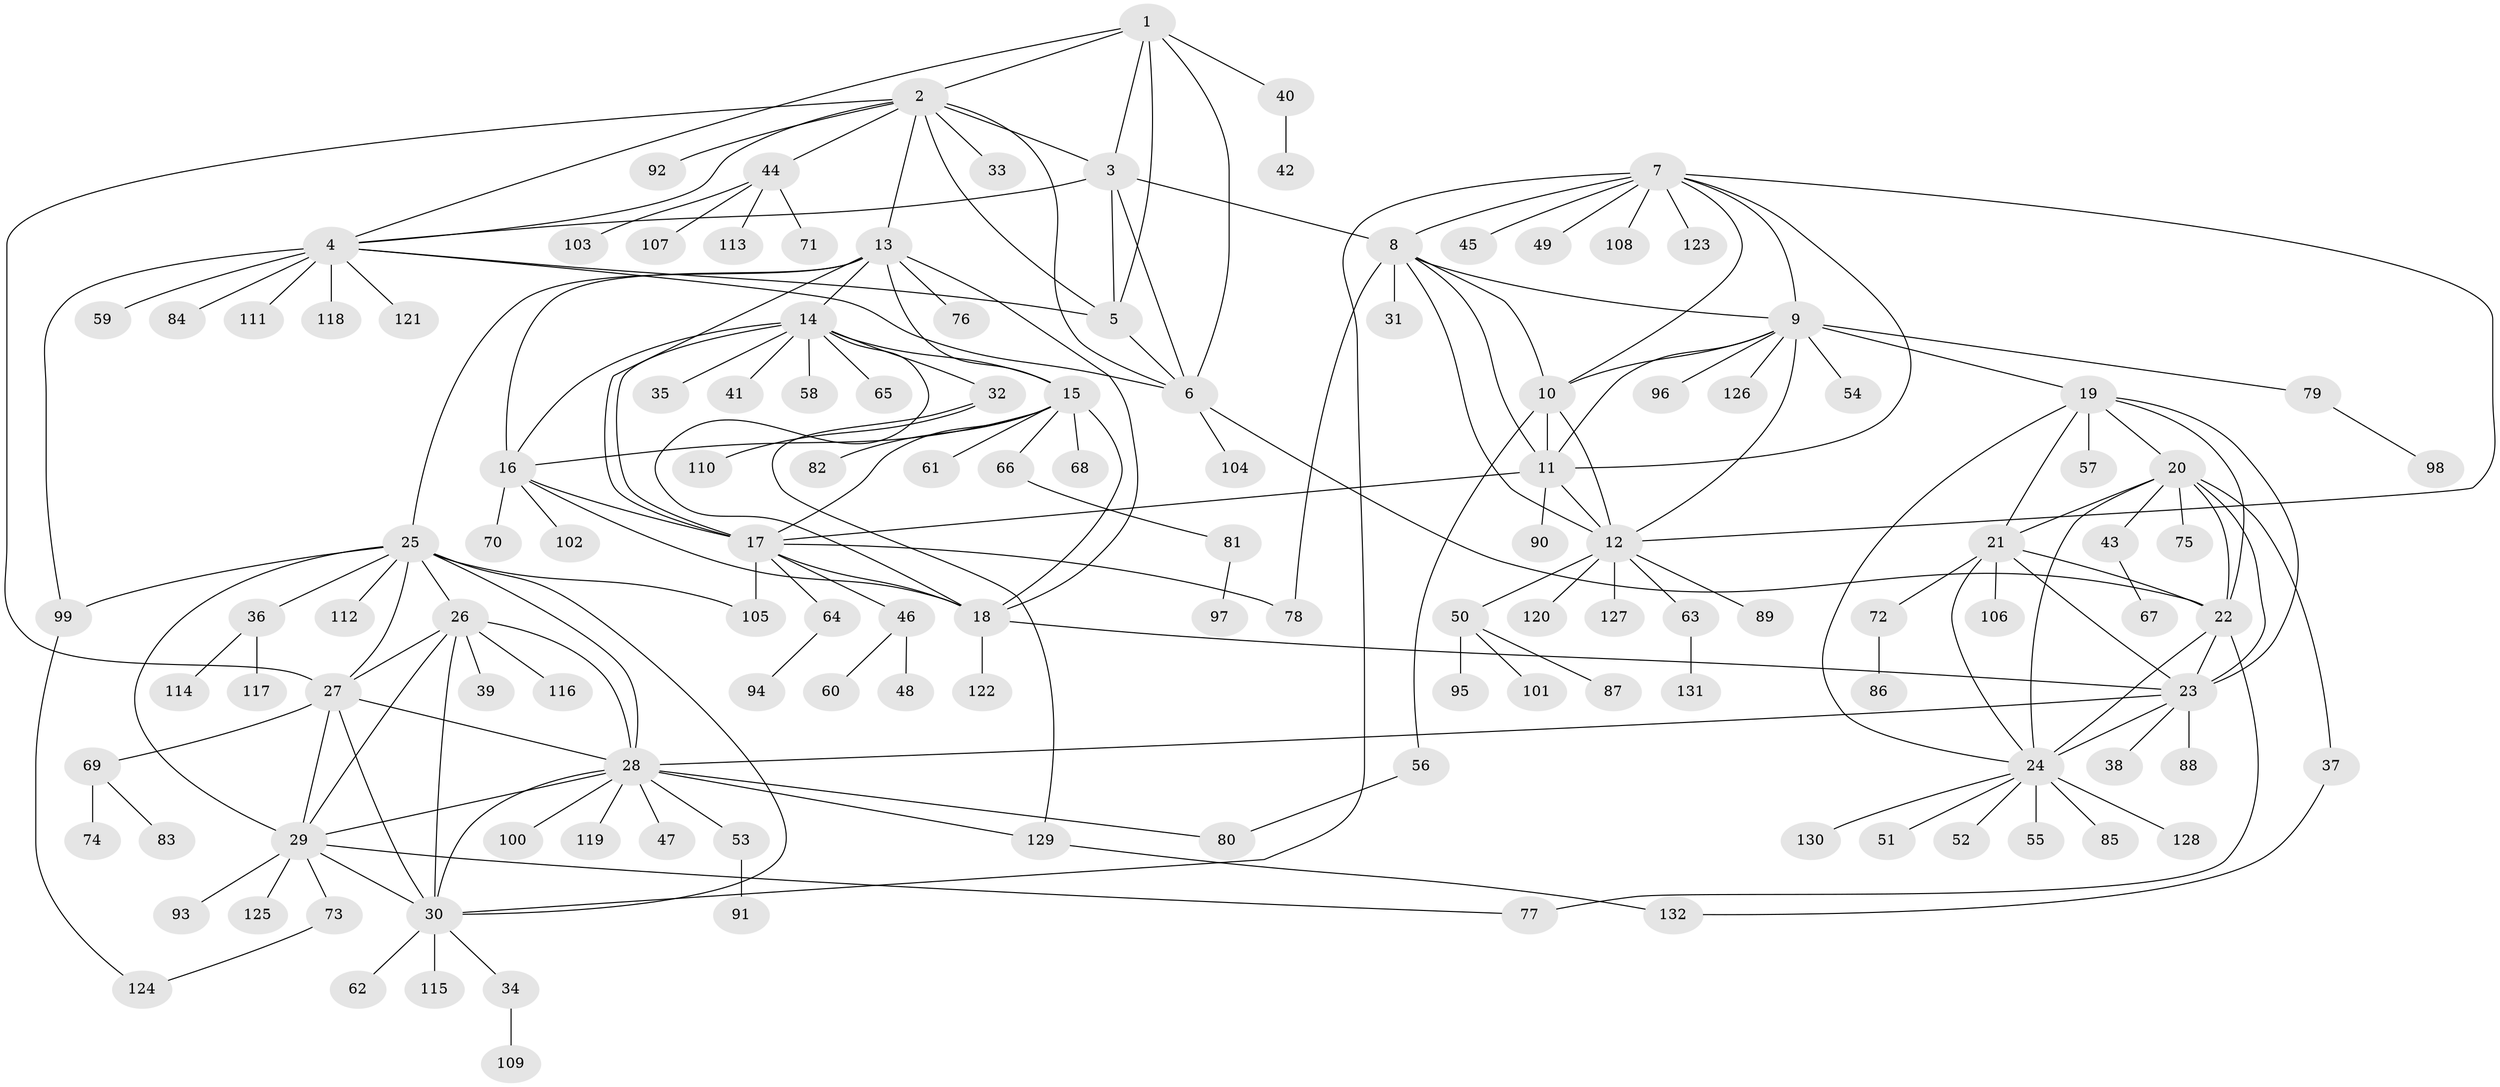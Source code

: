 // Generated by graph-tools (version 1.1) at 2025/55/03/09/25 04:55:40]
// undirected, 132 vertices, 195 edges
graph export_dot {
graph [start="1"]
  node [color=gray90,style=filled];
  1;
  2;
  3;
  4;
  5;
  6;
  7;
  8;
  9;
  10;
  11;
  12;
  13;
  14;
  15;
  16;
  17;
  18;
  19;
  20;
  21;
  22;
  23;
  24;
  25;
  26;
  27;
  28;
  29;
  30;
  31;
  32;
  33;
  34;
  35;
  36;
  37;
  38;
  39;
  40;
  41;
  42;
  43;
  44;
  45;
  46;
  47;
  48;
  49;
  50;
  51;
  52;
  53;
  54;
  55;
  56;
  57;
  58;
  59;
  60;
  61;
  62;
  63;
  64;
  65;
  66;
  67;
  68;
  69;
  70;
  71;
  72;
  73;
  74;
  75;
  76;
  77;
  78;
  79;
  80;
  81;
  82;
  83;
  84;
  85;
  86;
  87;
  88;
  89;
  90;
  91;
  92;
  93;
  94;
  95;
  96;
  97;
  98;
  99;
  100;
  101;
  102;
  103;
  104;
  105;
  106;
  107;
  108;
  109;
  110;
  111;
  112;
  113;
  114;
  115;
  116;
  117;
  118;
  119;
  120;
  121;
  122;
  123;
  124;
  125;
  126;
  127;
  128;
  129;
  130;
  131;
  132;
  1 -- 2;
  1 -- 3;
  1 -- 4;
  1 -- 5;
  1 -- 6;
  1 -- 40;
  2 -- 3;
  2 -- 4;
  2 -- 5;
  2 -- 6;
  2 -- 13;
  2 -- 27;
  2 -- 33;
  2 -- 44;
  2 -- 92;
  3 -- 4;
  3 -- 5;
  3 -- 6;
  3 -- 8;
  4 -- 5;
  4 -- 6;
  4 -- 59;
  4 -- 84;
  4 -- 99;
  4 -- 111;
  4 -- 118;
  4 -- 121;
  5 -- 6;
  6 -- 22;
  6 -- 104;
  7 -- 8;
  7 -- 9;
  7 -- 10;
  7 -- 11;
  7 -- 12;
  7 -- 30;
  7 -- 45;
  7 -- 49;
  7 -- 108;
  7 -- 123;
  8 -- 9;
  8 -- 10;
  8 -- 11;
  8 -- 12;
  8 -- 31;
  8 -- 78;
  9 -- 10;
  9 -- 11;
  9 -- 12;
  9 -- 19;
  9 -- 54;
  9 -- 79;
  9 -- 96;
  9 -- 126;
  10 -- 11;
  10 -- 12;
  10 -- 56;
  11 -- 12;
  11 -- 17;
  11 -- 90;
  12 -- 50;
  12 -- 63;
  12 -- 89;
  12 -- 120;
  12 -- 127;
  13 -- 14;
  13 -- 15;
  13 -- 16;
  13 -- 17;
  13 -- 18;
  13 -- 25;
  13 -- 76;
  14 -- 15;
  14 -- 16;
  14 -- 17;
  14 -- 18;
  14 -- 32;
  14 -- 35;
  14 -- 41;
  14 -- 58;
  14 -- 65;
  15 -- 16;
  15 -- 17;
  15 -- 18;
  15 -- 61;
  15 -- 66;
  15 -- 68;
  15 -- 82;
  16 -- 17;
  16 -- 18;
  16 -- 70;
  16 -- 102;
  17 -- 18;
  17 -- 46;
  17 -- 64;
  17 -- 78;
  17 -- 105;
  18 -- 23;
  18 -- 122;
  19 -- 20;
  19 -- 21;
  19 -- 22;
  19 -- 23;
  19 -- 24;
  19 -- 57;
  20 -- 21;
  20 -- 22;
  20 -- 23;
  20 -- 24;
  20 -- 37;
  20 -- 43;
  20 -- 75;
  21 -- 22;
  21 -- 23;
  21 -- 24;
  21 -- 72;
  21 -- 106;
  22 -- 23;
  22 -- 24;
  22 -- 77;
  23 -- 24;
  23 -- 28;
  23 -- 38;
  23 -- 88;
  24 -- 51;
  24 -- 52;
  24 -- 55;
  24 -- 85;
  24 -- 128;
  24 -- 130;
  25 -- 26;
  25 -- 27;
  25 -- 28;
  25 -- 29;
  25 -- 30;
  25 -- 36;
  25 -- 99;
  25 -- 105;
  25 -- 112;
  26 -- 27;
  26 -- 28;
  26 -- 29;
  26 -- 30;
  26 -- 39;
  26 -- 116;
  27 -- 28;
  27 -- 29;
  27 -- 30;
  27 -- 69;
  28 -- 29;
  28 -- 30;
  28 -- 47;
  28 -- 53;
  28 -- 80;
  28 -- 100;
  28 -- 119;
  28 -- 129;
  29 -- 30;
  29 -- 73;
  29 -- 77;
  29 -- 93;
  29 -- 125;
  30 -- 34;
  30 -- 62;
  30 -- 115;
  32 -- 110;
  32 -- 129;
  34 -- 109;
  36 -- 114;
  36 -- 117;
  37 -- 132;
  40 -- 42;
  43 -- 67;
  44 -- 71;
  44 -- 103;
  44 -- 107;
  44 -- 113;
  46 -- 48;
  46 -- 60;
  50 -- 87;
  50 -- 95;
  50 -- 101;
  53 -- 91;
  56 -- 80;
  63 -- 131;
  64 -- 94;
  66 -- 81;
  69 -- 74;
  69 -- 83;
  72 -- 86;
  73 -- 124;
  79 -- 98;
  81 -- 97;
  99 -- 124;
  129 -- 132;
}
